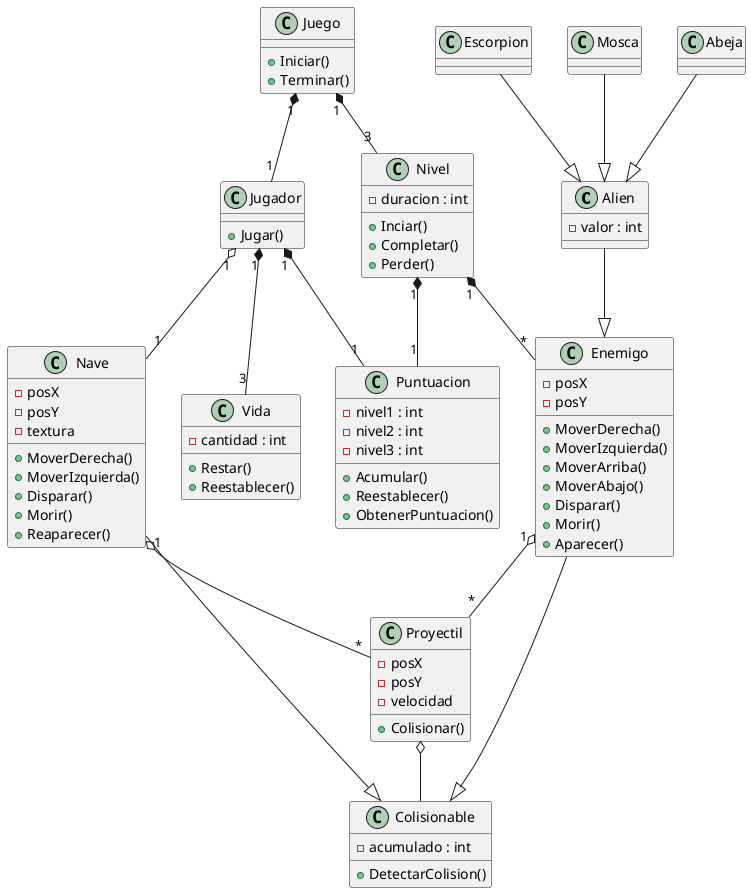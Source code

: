 @startuml galaga

class Alien{
    - valor : int
}
class Enemigo{
    - posX
    - posY
    + MoverDerecha()
    + MoverIzquierda()
    + MoverArriba()
    + MoverAbajo()
    + Disparar()
    + Morir()
    + Aparecer()
}
class Escorpion
class Mosca
class Abeja

class Jugador{
    + Jugar()
}
class Nave{
    - posX
    - posY
    - textura
    + MoverDerecha()
    + MoverIzquierda()
    + Disparar()
    + Morir()
    + Reaparecer()
}
class Proyectil{
    - posX
    - posY
    - velocidad
    + Colisionar()
}
class Colisionable{
    - acumulado : int
    + DetectarColision()
}

class Juego{
    + Iniciar()
    + Terminar()
}
class Nivel{
    - duracion : int
    + Inciar()
    + Completar()
    + Perder()
}
class Vida{
    - cantidad : int
    + Restar()
    + Reestablecer()
}
class Puntuacion{
    - nivel1 : int
    - nivel2 : int
    - nivel3 : int
    + Acumular()
    + Reestablecer()
    + ObtenerPuntuacion()
}

Juego "1" *-- "1" Jugador
Juego "1" *-- "3" Nivel

Jugador "1" o-- "1" Nave
Jugador "1" *-- "3" Vida
Nave "1" o-- "*" Proyectil
Enemigo "1" o-- "*" Proyectil
Jugador "1" *-- "1" Puntuacion
Nivel "1" *-- "1" Puntuacion
Nivel "1" *-- "*" Enemigo

Alien --|> Enemigo
Escorpion --|> Alien
Abeja --|> Alien
Mosca --|> Alien

Proyectil o-- Colisionable
Enemigo --|> Colisionable
Nave --|> Colisionable





@enduml